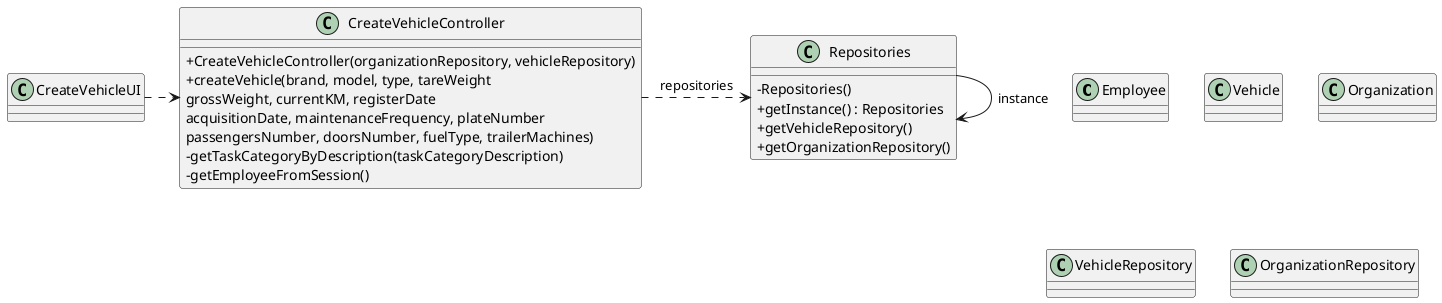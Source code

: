 @startuml
'skinparam monochrome true
skinparam packageStyle rectangle
skinparam shadowing false
skinparam linetype polyline
'skinparam linetype orto

skinparam classAttributeIconSize 0

'left to right direction

class Employee {

}

class Vehicle {

}

class Organization {

}

class VehicleRepository {

}

class OrganizationRepository {

}

class Repositories {
    - Repositories()
    + getInstance() : Repositories
    + getVehicleRepository()
    + getOrganizationRepository()
}

class CreateVehicleController {
    + CreateVehicleController(organizationRepository, vehicleRepository)
    + createVehicle(brand, model, type, tareWeight\ngrossWeight, currentKM, registerDate\nacquisitionDate, maintenanceFrequency, plateNumber\npassengersNumber, doorsNumber, fuelType, trailerMachines)
    - getTaskCategoryByDescription(taskCategoryDescription)
    - getEmployeeFromSession()
}

class CreateVehicleUI {

}

CreateVehicleUI .> CreateVehicleController

CreateVehicleController .> Repositories : repositories

Repositories -> Repositories : instance

@enduml